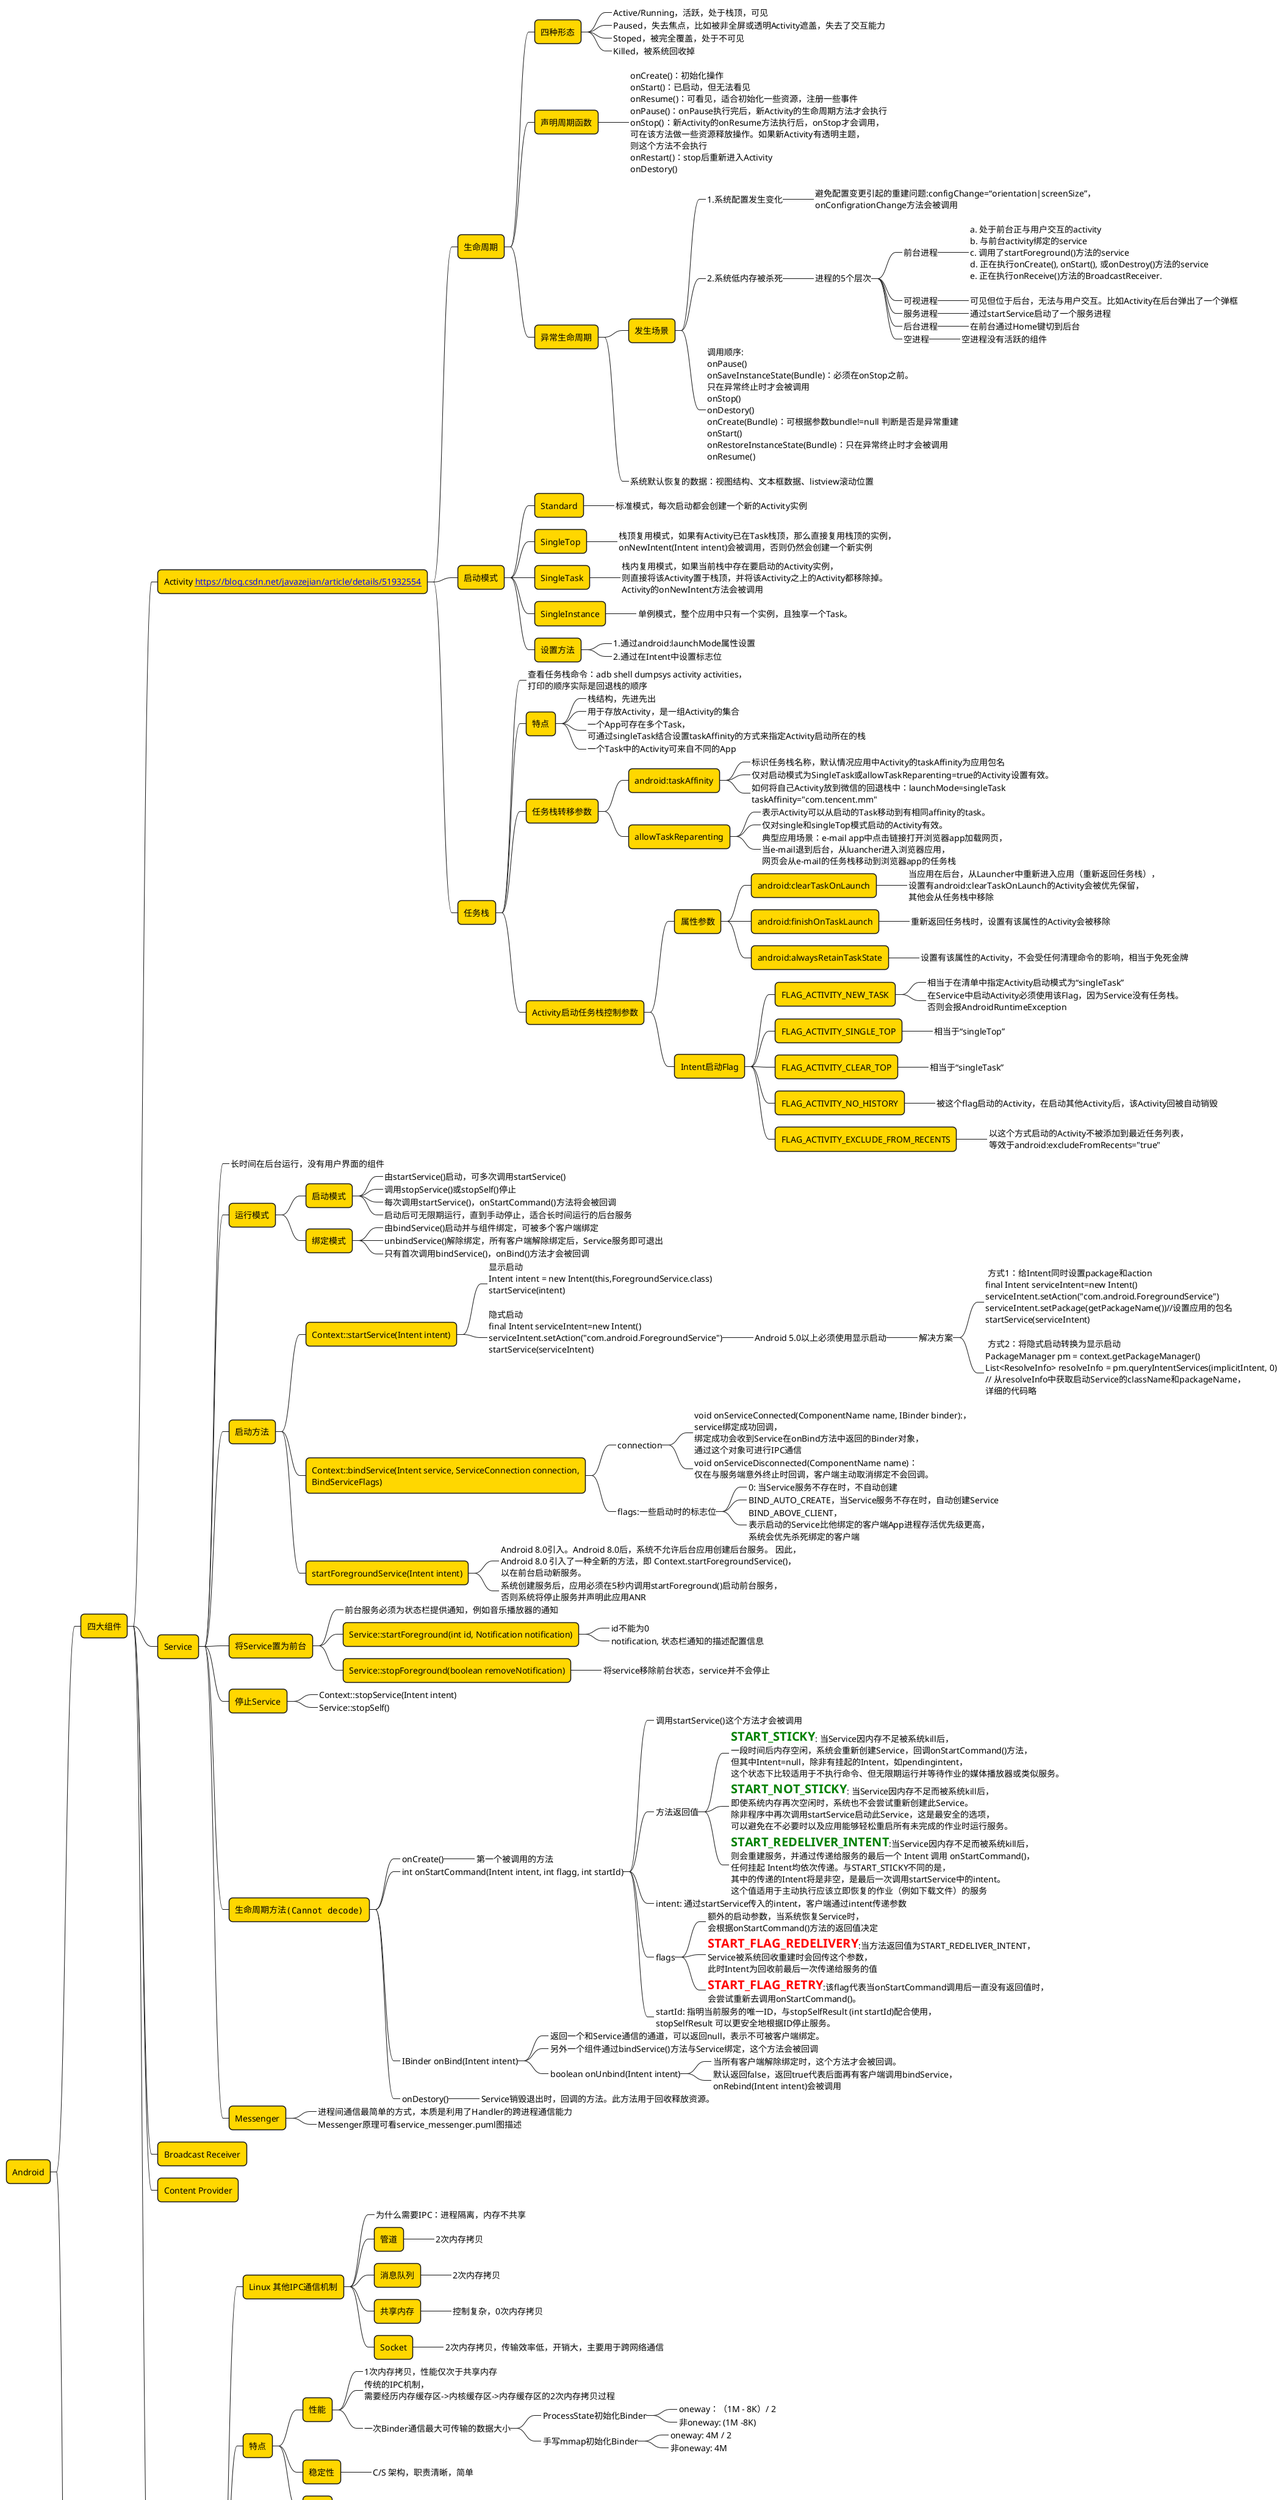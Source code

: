 @startmindmap
<style>
mindmapDiagram{
  node {
    BackgroundColor gold
    MaximumWidth 500
    RoundCorner 12
  }
}
</style>

* Android
** 四大组件
*** Activity [[https://blog.csdn.net/javazejian/article/details/51932554]]
**** 生命周期
***** 四种形态
******_ Active/Running，活跃，处于栈顶，可见
******_ Paused，失去焦点，比如被非全屏或透明Activity遮盖，失去了交互能力
******_ Stoped，被完全覆盖，处于不可见
******_ Killed，被系统回收掉
***** 声明周期函数
******_:
onCreate()：初始化操作
onStart()：已启动，但无法看见
onResume()：可看见，适合初始化一些资源，注册一些事件
onPause()：onPause执行完后，新Activity的生命周期方法才会执行
onStop()：新Activity的onResume方法执行后，onStop才会调用，可在该方法做一些资源释放操作。如果新Activity有透明主题，则这个方法不会执行
onRestart()：stop后重新进入Activity
onDestory()
;

***** 异常生命周期
****** 发生场景
*******_ 1.系统配置发生变化
********_ 避免配置变更引起的重建问题:configChange=“orientation|screenSize”，onConfigrationChange方法会被调用
*******_ 2.系统低内存被杀死
********_ 进程的5个层次
*********_ 前台进程
**********_:
a. 处于前台正与用户交互的activity
b. 与前台activity绑定的service
c. 调用了startForeground()方法的service
d. 正在执行onCreate(), onStart(), 或onDestroy()方法的service
e. 正在执行onReceive()方法的BroadcastReceiver.
;
*********_ 可视进程
**********_ 可见但位于后台，无法与用户交互。比如Activity在后台弹出了一个弹框
*********_ 服务进程
**********_ 通过startService启动了一个服务进程
*********_ 后台进程
**********_ 在前台通过Home键切到后台
*********_ 空进程
**********_ 空进程没有活跃的组件
*******_:调用顺序:
onPause()
onSaveInstanceState(Bundle)：必须在onStop之前。只在异常终止时才会被调用
onStop()
onDestory()
onCreate(Bundle)：可根据参数bundle!=null 判断是否是异常重建
onStart()
onRestoreInstanceState(Bundle)：只在异常终止时才会被调用
onResume()
;
******_ 系统默认恢复的数据：视图结构、文本框数据、listview滚动位置

**** 启动模式
***** Standard
******_ 标准模式，每次启动都会创建一个新的Activity实例
***** SingleTop
******_ 栈顶复用模式，如果有Activity已在Task栈顶，那么直接复用栈顶的实例，onNewIntent(Intent intent)会被调用，否则仍然会创建一个新实例
***** SingleTask
******_ 栈内复用模式，如果当前栈中存在要启动的Activity实例，则直接将该Activity置于栈顶，并将该Activity之上的Activity都移除掉。Activity的onNewIntent方法会被调用
***** SingleInstance
******_ 单例模式，整个应用中只有一个实例，且独享一个Task。
***** 设置方法
******_ 1.通过android:launchMode属性设置
******_ 2.通过在Intent中设置标志位

**** 任务栈
*****_ 查看任务栈命令：adb shell dumpsys activity activities，打印的顺序实际是回退栈的顺序
***** 特点
******_ 栈结构，先进先出
******_ 用于存放Activity，是一组Activity的集合
******_ 一个App可存在多个Task，可通过singleTask结合设置taskAffinity的方式来指定Activity启动所在的栈
******_ 一个Task中的Activity可来自不同的App
***** 任务栈转移参数
****** android:taskAffinity
*******_ 标识任务栈名称，默认情况应用中Activity的taskAffinity为应用包名
*******_ 仅对启动模式为SingleTask或allowTaskReparenting=true的Activity设置有效。
*******_ 如何将自己Activity放到微信的回退栈中：launchMode=singleTask taskAffinity="com.tencent.mm"
****** allowTaskReparenting
*******_ 表示Activity可以从启动的Task移动到有相同affinity的task。
*******_ 仅对single和singleTop模式启动的Activity有效。
*******_ 典型应用场景：e-mail app中点击链接打开浏览器app加载网页，当e-mail退到后台，从luancher进入浏览器应用，网页会从e-mail的任务栈移动到浏览器app的任务栈

***** Activity启动任务栈控制参数

****** 属性参数
******* android:clearTaskOnLaunch
********_ 当应用在后台，从Launcher中重新进入应用（重新返回任务栈），设置有android:clearTaskOnLaunch的Activity会被优先保留，其他会从任务栈中移除
******* android:finishOnTaskLaunch
********_ 重新返回任务栈时，设置有该属性的Activity会被移除
******* android:alwaysRetainTaskState
********_ 设置有该属性的Activity，不会受任何清理命令的影响，相当于免死金牌

****** Intent启动Flag
******* FLAG_ACTIVITY_NEW_TASK
********_ 相当于在清单中指定Activity启动模式为“singleTask”
********_ 在Service中启动Activity必须使用该Flag，因为Service没有任务栈。否则会报AndroidRuntimeException
******* FLAG_ACTIVITY_SINGLE_TOP
********_ 相当于“singleTop”
******* FLAG_ACTIVITY_CLEAR_TOP
********_ 相当于“singleTask”
******* FLAG_ACTIVITY_NO_HISTORY
********_ 被这个flag启动的Activity，在启动其他Activity后，该Activity回被自动销毁
******* FLAG_ACTIVITY_EXCLUDE_FROM_RECENTS
********_ 以这个方式启动的Activity不被添加到最近任务列表，等效于android:excludeFromRecents="true"

*** Service
****_ 长时间在后台运行，没有用户界面的组件
**** 运行模式
***** 启动模式
******_ 由startService()启动，可多次调用startService()
******_ 调用stopService()或stopSelf()停止
******_ 每次调用startService()，onStartCommand()方法将会被回调
******_ 启动后可无限期运行，直到手动停止，适合长时间运行的后台服务
***** 绑定模式
******_ 由bindService()启动并与组件绑定，可被多个客户端绑定
******_ unbindService()解除绑定，所有客户端解除绑定后，Service服务即可退出
******_ 只有首次调用bindService()，onBind()方法才会被回调
**** 启动方法
***** Context::startService(Intent intent)
******_:显示启动
Intent intent = new Intent(this,ForegroundService.class)
startService(intent)
;
******_:隐式启动
final Intent serviceIntent=new Intent()
serviceIntent.setAction("com.android.ForegroundService")
startService(serviceIntent)
;
*******_ Android 5.0以上必须使用显示启动
********_ 解决方案
*********_: 方式1：给Intent同时设置package和action
final Intent serviceIntent=new Intent()
serviceIntent.setAction("com.android.ForegroundService")
serviceIntent.setPackage(getPackageName())//设置应用的包名
startService(serviceIntent)
;
*********_: 方式2：将隐式启动转换为显示启动
PackageManager pm = context.getPackageManager()
List<ResolveInfo> resolveInfo = pm.queryIntentServices(implicitIntent, 0)
// 从resolveInfo中获取启动Service的className和packageName，详细的代码略
;

***** Context::bindService(Intent service, ServiceConnection connection, BindServiceFlags)
******_ connection
*******_ void onServiceConnected(ComponentName name, IBinder binder):，service绑定成功回调，绑定成功会收到Service在onBind方法中返回的Binder对象，通过这个对象可进行IPC通信
*******_ void onServiceDisconnected(ComponentName name)：仅在与服务端意外终止时回调，客户端主动取消绑定不会回调。
******_ flags:一些启动时的标志位
*******_ 0: 当Service服务不存在时，不自动创建
*******_ BIND_AUTO_CREATE，当Service服务不存在时，自动创建Service
*******_ BIND_ABOVE_CLIENT，表示启动的Service比他绑定的客户端App进程存活优先级更高，系统会优先杀死绑定的客户端

***** startForegroundService(Intent intent) 
******_ Android 8.0引入。Android 8.0后，系统不允许后台应用创建后台服务。 因此，Android 8.0 引入了一种全新的方法，即 Context.startForegroundService()，以在前台启动新服务。
******_ 系统创建服务后，应用必须在5秒内调用startForeground()启动前台服务，否则系统将停止服务并声明此应用ANR

**** 将Service置为前台
*****_ 前台服务必须为状态栏提供通知，例如音乐播放器的通知
***** Service::startForeground(int id, Notification notification)
******_ id不能为0
******_ notification, 状态栏通知的描述配置信息
***** Service::stopForeground(boolean removeNotification)
******_ 将service移除前台状态，service并不会停止

**** 停止Service
*****_ Context::stopService(Intent intent)
*****_ Service::stopSelf()

**** 生命周期方法<img:service/service_lifecycle.png>
*****_ onCreate()
******_ 第一个被调用的方法
*****_ int onStartCommand(Intent intent, int flagg, int startId)
******_ 调用startService()这个方法才会被调用
******_ 方法返回值
*******_ <color:Green><b><size:20>START_STICKY</size></b></color>: 当Service因内存不足被系统kill后，一段时间后内存空闲，系统会重新创建Service，回调onStartCommand()方法，但其中Intent=null，除非有挂起的Intent，如pendingintent，这个状态下比较适用于不执行命令、但无限期运行并等待作业的媒体播放器或类似服务。
*******_ <color:Green><b><size:20>START_NOT_STICKY</size></b></color>: 当Service因内存不足而被系统kill后，即使系统内存再次空闲时，系统也不会尝试重新创建此Service。除非程序中再次调用startService启动此Service，这是最安全的选项，可以避免在不必要时以及应用能够轻松重启所有未完成的作业时运行服务。
*******_ <color:Green><b><size:20>START_REDELIVER_INTENT</size></b></color>:当Service因内存不足而被系统kill后，则会重建服务，并通过传递给服务的最后一个 Intent 调用 onStartCommand()，任何挂起 Intent均依次传递。与START_STICKY不同的是，其中的传递的Intent将是非空，是最后一次调用startService中的intent。这个值适用于主动执行应该立即恢复的作业（例如下载文件）的服务
******_ intent: 通过startService传入的intent，客户端通过intent传递参数
******_ flags
*******_ 额外的启动参数，当系统恢复Service时，会根据onStartCommand()方法的返回值决定
*******_ <color:Red><b><size:20>START_FLAG_REDELIVERY</size></b></color>:当方法返回值为START_REDELIVER_INTENT，Service被系统回收重建时会回传这个参数，此时Intent为回收前最后一次传递给服务的值
*******_ <color:Red><b><size:20>START_FLAG_RETRY</size></b></color>:该flag代表当onStartCommand调用后一直没有返回值时，会尝试重新去调用onStartCommand()。
******_ startId: 指明当前服务的唯一ID，与stopSelfResult (int startId)配合使用，stopSelfResult 可以更安全地根据ID停止服务。
*****_ IBinder onBind(Intent intent)
******_ 返回一个和Service通信的通道，可以返回null，表示不可被客户端绑定。
******_ 另外一个组件通过bindService()方法与Service绑定，这个方法会被回调
******_ boolean onUnbind(Intent intent)
*******_ 当所有客户端解除绑定时，这个方法才会被回调。
*******_ 默认返回false，返回true代表后面再有客户端调用bindService，onRebind(Intent intent)会被调用
*****_ onDestory()
******_ Service销毁退出时，回调的方法。此方法用于回收释放资源。

**** Messenger
*****_ 进程间通信最简单的方式，本质是利用了Handler的跨进程通信能力
*****_ Messenger原理可看service_messenger.puml图描述


*** Broadcast Receiver
*** Content Provider
*** Binder IPC
**** Linux 其他IPC通信机制
*****_ 为什么需要IPC：进程隔离，内存不共享
***** 管道
******_ 2次内存拷贝
***** 消息队列
******_ 2次内存拷贝
***** 共享内存
******_ 控制复杂，0次内存拷贝
***** Socket
******_ 2次内存拷贝，传输效率低，开销大，主要用于跨网络通信
**** 特点
***** 性能
******_ 1次内存拷贝，性能仅次于共享内存
******_ 传统的IPC机制，需要经历内存缓存区->内核缓存区->内存缓存区的2次内存拷贝过程
******_ 一次Binder通信最大可传输的数据大小
*******_ ProcessState初始化Binder
********_ oneway：（1M - 8K）/ 2
********_ 非oneway: (1M -8K)
*******_ 手写mmap初始化Binder
********_ oneway: 4M / 2
********_ 非oneway: 4M
***** 稳定性
******_ C/S 架构，职责清晰，简单
***** 安全
******_ 为每个App分配UID，进程的UID是识别进程身份的重要标志
**** 操作系统如何支持
***** Binder驱动模块
******_ 通过Linux动态内核可加载模块(LKM)机制实现，负责用户进程跨进程通信
***** 内存映射
******_ 将用户空间的一块内存区域映射到内核空间,对这一块内存的读写直接反应到内核和用户空间
******_ 一般用在有物理介质的文件系统上，比如通过mmap()实现用户进程对磁盘的直接读写，而不经过内核空间的拷贝
**** Binder IPC 通信核心原理
*****_:
1. Binder驱动在内核空间创建数据接收缓存区
2. 在内核空间开辟一块内核缓存区，建立<b>内核缓存区</b>和<b>内核中数据接收缓存区</b>之间的映射关系，以及内核中<b>数据接收缓存区</b>和<b>接收进程用户空间地址</b>的映射关系
3. 发送方进程通过系统调用 copy_from_user() 将数据 copy 到内核中的内核缓存区，由于内核缓存区和接收进程的用户空间存在内存映射，因此也就相当于把数据发送到了接收进程的用户空间，这样便完成了一次进程间的通信。
;
**** 实现原理
*****_ 核心组件
******_ 用户空间
*******_ 通过open/mmap/ioctl访问设备文件/dev/binder，实现与Binder驱动通信
******* ServiceManager
********_ DNS，运行在后台的守护进程
******* Client
******* Server
******_ 内核空间
******* Binder驱动
********_ 路由器
********_ 保存了Binder对象的实例，但是并不是原始的Binder对象，而是Binder的代理对象。客户端对代理对象的调用，会转发给Binder驱动，Binder驱动再将方法的参数，转交的Server进程的Binder对象处理。
***** 一次通信的过程
******_:
1. 首先，一个进程使用 BINDER_SET_CONTEXT_MGR 命令通过 Binder 驱动将自己注册成为 ServiceManager；
2. Server 通过驱动向 ServiceManager 中注册 Binder（Server 中的 Binder 实体），表明可以对外提供服务。驱动为这个 Binder 创建位于内核中的实体节点以及 ServiceManager 对实体的引用，将名字以及新建的引用打包传给 ServiceManager，ServiceManger 将其填入查找表。
3. Client 通过名字，在 Binder 驱动的帮助下从 ServiceManager 中获取到对 Binder 实体的引用，通过这个引用就能实现和 Server 进程的通信。
;
**** AIDL

*****_ Android IPC通信接口描述语言
***** IBinder
******_ 实现了这个接口，代表具备跨进程通信能力
***** IInterface
******_ 描述Service对象具备什么能力，即在.aidl文件中定义的方法
***** Binder
******_ Java本地对象，实现了IBinder接口
***** Stub
******_ 静态内部类，继承Binder，实现IInterface接口
***** Proxy
******_ Client访问远程Binder对象的代理类
***** oneway通信
******_ 异步的，客户端进程不会挂起线程等待服务端返回结果
******_ 对于同一个Binder node 节点的多次调用，binder驱动会串行处理，一个一个调用



** Handler机制
***_:
1. 线程间通信
2. 生产消费者模型
3. 与RxJava背压策略、线程池拒绝策略不同，消息机制是无界缓冲
4. 支持消息优先级管理
;

*** Handler
**** 消息的<b>生产者</b>
**** 通过构造函数，持有Looper及Lopper内部的MessgeQueue
****_ 发送消息/处理：
*****_ sendMessage(Message msg)，发送消息，内部将消息插入MessageQueue
*****_ dispatchMessage(Message msg)，处理消息，处理消息的回调方法

*** MessageQueue
**** 消息缓冲队列
****_ 消息的读取和插入
*****_ enqueueMessage(Message msg, long when)
******_ when>=当前时间
******_ 消息的插入位置根据when决定，when越大越靠后
*****_ next():Message
******_ 内部for循环，从消息队列中取出一个可以执行的消息，如果当前没有消息要处理，会阻塞到有新消息可以执行
*****_ 生产者插入消息，消费者取出消息

*** Message
**** 消息的信使
**** 链表结构
*****_:
<code>
class Message {
  int arg1
  int arg2
  Object obj
  Handler target
  Runnable callback
  Message next
  }
</code>
;

**** 同步屏障消息
*****_ 特点：target=null，arg1=mNextBarrierToken++,唯一标记一个屏障消息
*****_ 通过 int postSyncBarrier(long when)插入
*****_ 由ViewRootImpl.scheduleTraversals()调用，不支持App调用
*****_ 由ViewRootImpl.doTraversal()内部移除屏障消息
**** 优先级
*****_ 异步消息
******_ setAsynchronous(boolean async)
******_ 具备最高的执行优先级，如果队头是屏障消息，会被优先执行
*****_ 普通消息
*****_ IDleHandler
******_:
<code>
interface IDleHandler{
  //返回false，代表执行后从idleHandlers队列中移除，下次不会执行
  boolean queueIle() 
}
</code>
;
******_ 当前消息队列中无可执行的消息时才会被调用
******_ MessageQueue::addIdleHandler(IdleHandler handler)
******_ MessageQueue::removeIdleHandler(IdleHandler handler)
******_ 典型使用场景：Activity onStop()，onDestory()生命周期方法的调用（系统兜底机制：finish()之后，下一个Activity resume时，主动延迟10s主动调用上一个Activity的onStop/onDestory()）
*****_ 延迟消息

**** Message 对象池
***** 实际是空闲的Message链表
*****_ 避免内存抖动
******_ 安卓系统运行有大量的消息
***** static obtain():Message
******_ 从对象池中获取一个消息
***** recycle()
******_ 回收消息，将消息放入对象池

*** Looper
**** 消息的<b>消费者</b>
****_ 内部创建并持有MessageQueue
****_ 一个线程只会有一个Lopper实例
*****_ ThreadLocal保证，仅对当前线程可见
**** static loop()方法
*****_ 功能：调用messageQueue.next()方法取出消息，并将消息交给target对象的dispatchMessage方法处理
*****_ 死循环，没有消息时会阻塞
**** static prepare()方法
*****_ 功能：创建Looper实例并放入ThreadLocal中
**** static myLooper()方法
*****_ 功能：从ThreadLocal中取出当前线程的Looper

*** 应用场景
****_ 卡顿监控：loop()方法消费事件前后会调用printer.println()方法打印日志，利用这一点可以监控消息耗时。Looper.getMainLooper().setMessageLogging(mainLooperPrinter)
****_ try-catch主线程，防止App Crash
*****_:
<code>
new Handler(Looper.getMainLooper()).post(new Runnable() {
            @Override
            public void run() {
                for (;;) {
                    try {
                        Looper.loop()
                    } catch (Throwable e) {
                        if (mCrashHandler != null) {
                    mCrashHandler.handlerException(Looper.getMainLooper().getThread(), e)
                        }
                    }
                }
            }
        })
</code>
;

@endmindmap
